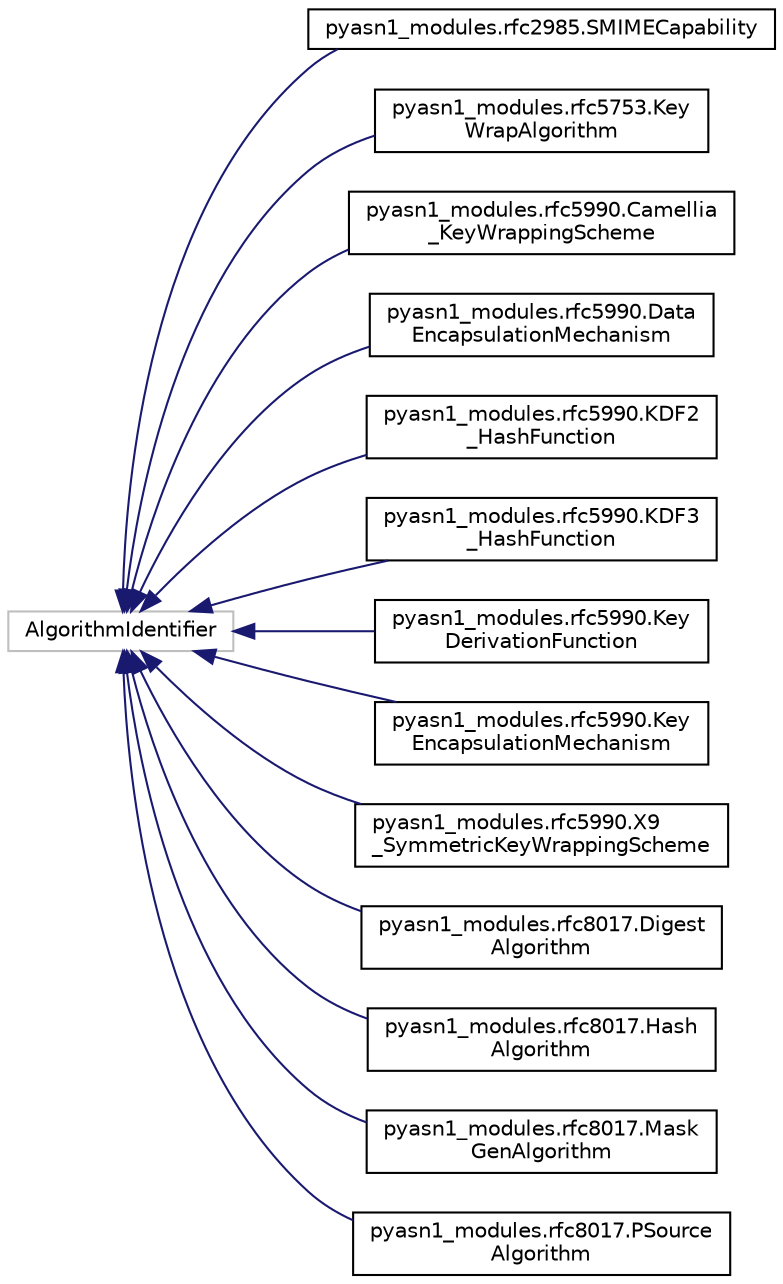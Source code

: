 digraph "Graphical Class Hierarchy"
{
 // LATEX_PDF_SIZE
  edge [fontname="Helvetica",fontsize="10",labelfontname="Helvetica",labelfontsize="10"];
  node [fontname="Helvetica",fontsize="10",shape=record];
  rankdir="LR";
  Node1633 [label="AlgorithmIdentifier",height=0.2,width=0.4,color="grey75", fillcolor="white", style="filled",tooltip=" "];
  Node1633 -> Node0 [dir="back",color="midnightblue",fontsize="10",style="solid",fontname="Helvetica"];
  Node0 [label="pyasn1_modules.rfc2985.SMIMECapability",height=0.2,width=0.4,color="black", fillcolor="white", style="filled",URL="$classpyasn1__modules_1_1rfc2985_1_1SMIMECapability.html",tooltip=" "];
  Node1633 -> Node1635 [dir="back",color="midnightblue",fontsize="10",style="solid",fontname="Helvetica"];
  Node1635 [label="pyasn1_modules.rfc5753.Key\lWrapAlgorithm",height=0.2,width=0.4,color="black", fillcolor="white", style="filled",URL="$classpyasn1__modules_1_1rfc5753_1_1KeyWrapAlgorithm.html",tooltip=" "];
  Node1633 -> Node1636 [dir="back",color="midnightblue",fontsize="10",style="solid",fontname="Helvetica"];
  Node1636 [label="pyasn1_modules.rfc5990.Camellia\l_KeyWrappingScheme",height=0.2,width=0.4,color="black", fillcolor="white", style="filled",URL="$classpyasn1__modules_1_1rfc5990_1_1Camellia__KeyWrappingScheme.html",tooltip=" "];
  Node1633 -> Node1637 [dir="back",color="midnightblue",fontsize="10",style="solid",fontname="Helvetica"];
  Node1637 [label="pyasn1_modules.rfc5990.Data\lEncapsulationMechanism",height=0.2,width=0.4,color="black", fillcolor="white", style="filled",URL="$classpyasn1__modules_1_1rfc5990_1_1DataEncapsulationMechanism.html",tooltip=" "];
  Node1633 -> Node1638 [dir="back",color="midnightblue",fontsize="10",style="solid",fontname="Helvetica"];
  Node1638 [label="pyasn1_modules.rfc5990.KDF2\l_HashFunction",height=0.2,width=0.4,color="black", fillcolor="white", style="filled",URL="$classpyasn1__modules_1_1rfc5990_1_1KDF2__HashFunction.html",tooltip=" "];
  Node1633 -> Node1639 [dir="back",color="midnightblue",fontsize="10",style="solid",fontname="Helvetica"];
  Node1639 [label="pyasn1_modules.rfc5990.KDF3\l_HashFunction",height=0.2,width=0.4,color="black", fillcolor="white", style="filled",URL="$classpyasn1__modules_1_1rfc5990_1_1KDF3__HashFunction.html",tooltip=" "];
  Node1633 -> Node1640 [dir="back",color="midnightblue",fontsize="10",style="solid",fontname="Helvetica"];
  Node1640 [label="pyasn1_modules.rfc5990.Key\lDerivationFunction",height=0.2,width=0.4,color="black", fillcolor="white", style="filled",URL="$classpyasn1__modules_1_1rfc5990_1_1KeyDerivationFunction.html",tooltip=" "];
  Node1633 -> Node1641 [dir="back",color="midnightblue",fontsize="10",style="solid",fontname="Helvetica"];
  Node1641 [label="pyasn1_modules.rfc5990.Key\lEncapsulationMechanism",height=0.2,width=0.4,color="black", fillcolor="white", style="filled",URL="$classpyasn1__modules_1_1rfc5990_1_1KeyEncapsulationMechanism.html",tooltip=" "];
  Node1633 -> Node1642 [dir="back",color="midnightblue",fontsize="10",style="solid",fontname="Helvetica"];
  Node1642 [label="pyasn1_modules.rfc5990.X9\l_SymmetricKeyWrappingScheme",height=0.2,width=0.4,color="black", fillcolor="white", style="filled",URL="$classpyasn1__modules_1_1rfc5990_1_1X9__SymmetricKeyWrappingScheme.html",tooltip=" "];
  Node1633 -> Node1643 [dir="back",color="midnightblue",fontsize="10",style="solid",fontname="Helvetica"];
  Node1643 [label="pyasn1_modules.rfc8017.Digest\lAlgorithm",height=0.2,width=0.4,color="black", fillcolor="white", style="filled",URL="$classpyasn1__modules_1_1rfc8017_1_1DigestAlgorithm.html",tooltip=" "];
  Node1633 -> Node1644 [dir="back",color="midnightblue",fontsize="10",style="solid",fontname="Helvetica"];
  Node1644 [label="pyasn1_modules.rfc8017.Hash\lAlgorithm",height=0.2,width=0.4,color="black", fillcolor="white", style="filled",URL="$classpyasn1__modules_1_1rfc8017_1_1HashAlgorithm.html",tooltip=" "];
  Node1633 -> Node1645 [dir="back",color="midnightblue",fontsize="10",style="solid",fontname="Helvetica"];
  Node1645 [label="pyasn1_modules.rfc8017.Mask\lGenAlgorithm",height=0.2,width=0.4,color="black", fillcolor="white", style="filled",URL="$classpyasn1__modules_1_1rfc8017_1_1MaskGenAlgorithm.html",tooltip=" "];
  Node1633 -> Node1646 [dir="back",color="midnightblue",fontsize="10",style="solid",fontname="Helvetica"];
  Node1646 [label="pyasn1_modules.rfc8017.PSource\lAlgorithm",height=0.2,width=0.4,color="black", fillcolor="white", style="filled",URL="$classpyasn1__modules_1_1rfc8017_1_1PSourceAlgorithm.html",tooltip=" "];
}
